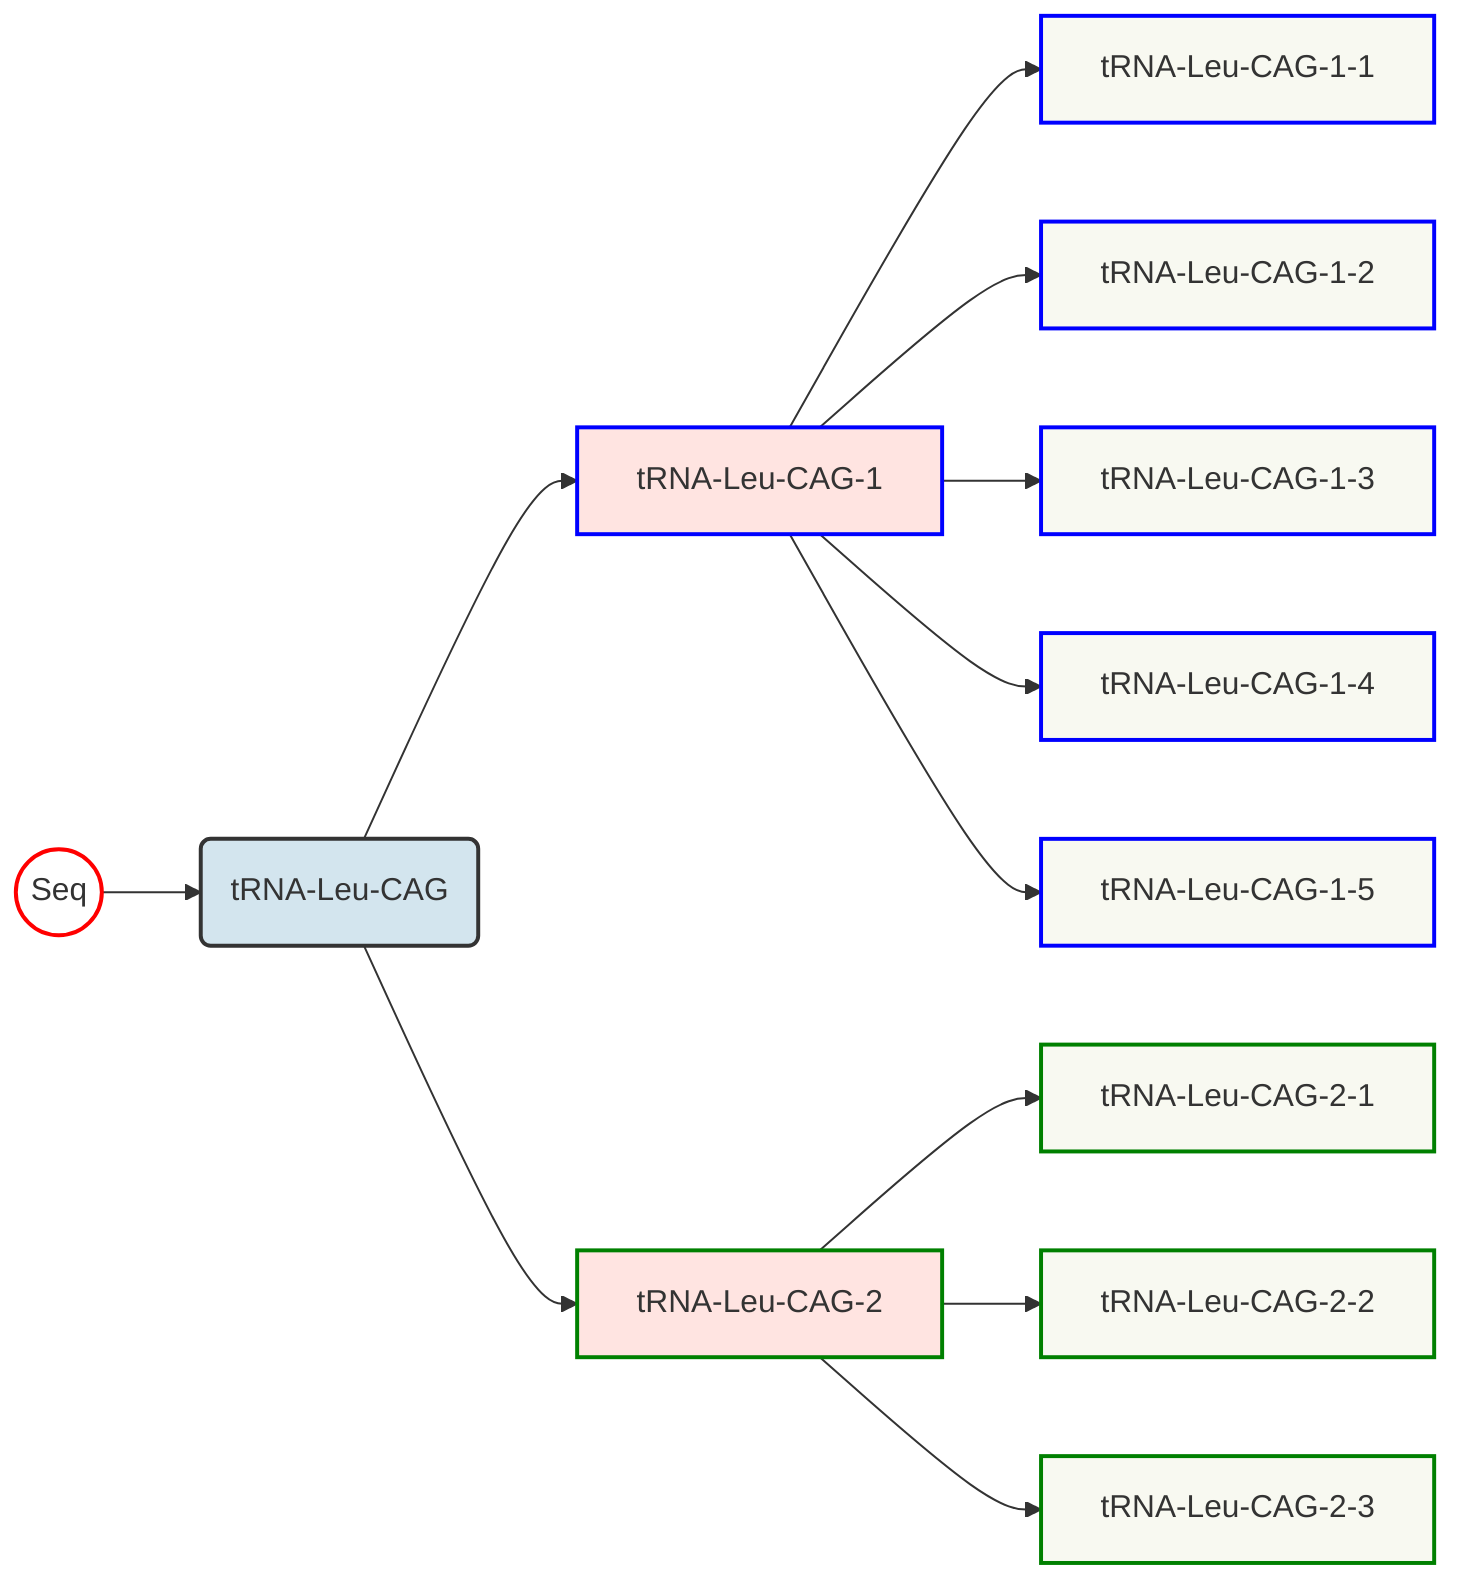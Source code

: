 graph LR

a((Seq))-->t1


t1(tRNA-Leu-CAG)

t1 -->t2[tRNA-Leu-CAG-1]
t1 -->t8[tRNA-Leu-CAG-2]

t2 -->t3[tRNA-Leu-CAG-1-1]
t2 -->t4[tRNA-Leu-CAG-1-2]
t2 -->t5[tRNA-Leu-CAG-1-3]
t2 -->t6[tRNA-Leu-CAG-1-4]
t2 -->t7[tRNA-Leu-CAG-1-5]

t8 -->t9[tRNA-Leu-CAG-2-1]
t8 -->t10[tRNA-Leu-CAG-2-2]
t8 -->t11[tRNA-Leu-CAG-2-3]

style a fill:white,stroke:red,stroke-width:2px;
style t1 fill:#D3E5EE,stroke:#333,stroke-width:2px;
style t2 fill:MistyRose,stroke:blue,stroke-width:2px;
style t8 fill:MistyRose,stroke:green,stroke-width:2px;
style t3 fill:#F8F9F1,stroke:blue,stroke-width:2px;
style t4 fill:#F8F9F1,stroke:blue,stroke-width:2px;
style t5 fill:#F8F9F1,stroke:blue,stroke-width:2px;
style t6 fill:#F8F9F1,stroke:blue,stroke-width:2px;
style t7 fill:#F8F9F1,stroke:blue,stroke-width:2px;
style t9 fill:#F8F9F1,stroke:green,stroke-width:2px;
style t10 fill:#F8F9F1,stroke:green,stroke-width:2px;
style t11 fill:#F8F9F1,stroke:green,stroke-width:2px;